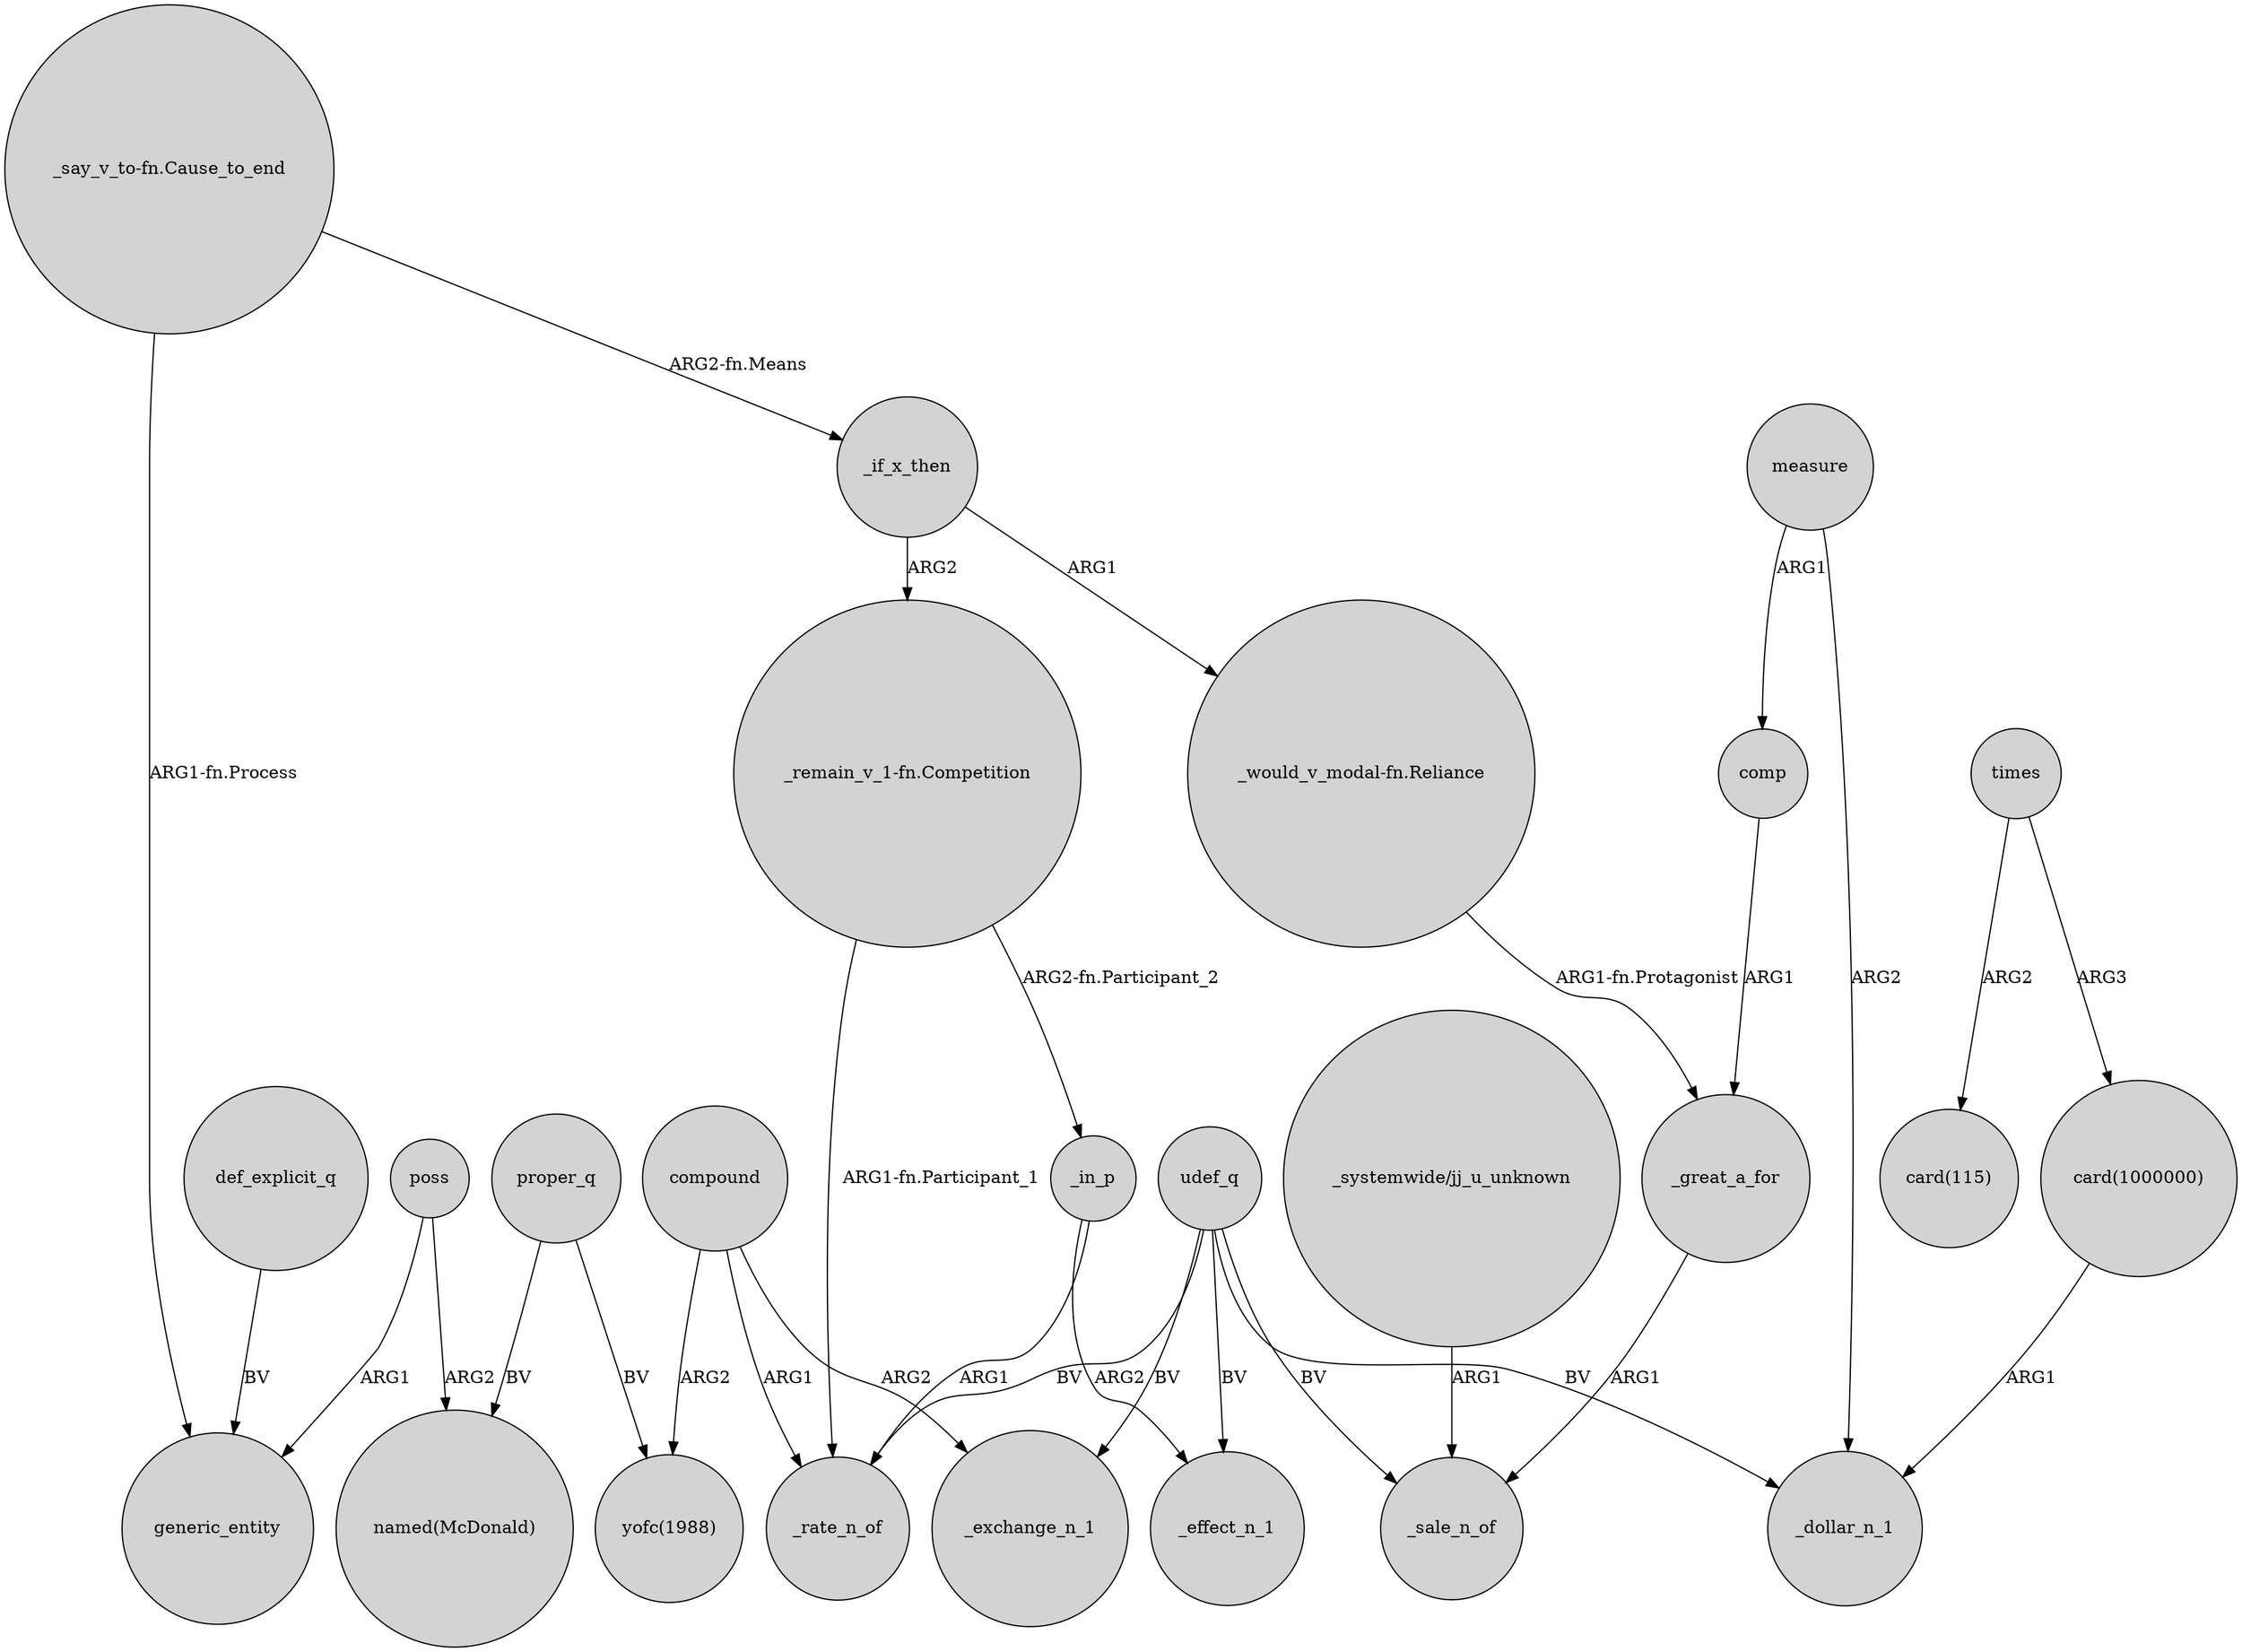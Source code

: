 digraph {
	node [shape=circle style=filled]
	_if_x_then -> "_remain_v_1-fn.Competition" [label=ARG2]
	"_would_v_modal-fn.Reliance" -> _great_a_for [label="ARG1-fn.Protagonist"]
	def_explicit_q -> generic_entity [label=BV]
	"_say_v_to-fn.Cause_to_end" -> _if_x_then [label="ARG2-fn.Means"]
	"_say_v_to-fn.Cause_to_end" -> generic_entity [label="ARG1-fn.Process"]
	compound -> "yofc(1988)" [label=ARG2]
	proper_q -> "named(McDonald)" [label=BV]
	udef_q -> _exchange_n_1 [label=BV]
	times -> "card(1000000)" [label=ARG3]
	"_remain_v_1-fn.Competition" -> _in_p [label="ARG2-fn.Participant_2"]
	udef_q -> _sale_n_of [label=BV]
	compound -> _rate_n_of [label=ARG1]
	udef_q -> _rate_n_of [label=BV]
	poss -> generic_entity [label=ARG1]
	"_remain_v_1-fn.Competition" -> _rate_n_of [label="ARG1-fn.Participant_1"]
	compound -> _exchange_n_1 [label=ARG2]
	_in_p -> _rate_n_of [label=ARG1]
	_if_x_then -> "_would_v_modal-fn.Reliance" [label=ARG1]
	_great_a_for -> _sale_n_of [label=ARG1]
	"_systemwide/jj_u_unknown" -> _sale_n_of [label=ARG1]
	udef_q -> _dollar_n_1 [label=BV]
	"card(1000000)" -> _dollar_n_1 [label=ARG1]
	udef_q -> _effect_n_1 [label=BV]
	poss -> "named(McDonald)" [label=ARG2]
	proper_q -> "yofc(1988)" [label=BV]
	_in_p -> _effect_n_1 [label=ARG2]
	measure -> comp [label=ARG1]
	measure -> _dollar_n_1 [label=ARG2]
	times -> "card(115)" [label=ARG2]
	comp -> _great_a_for [label=ARG1]
}
